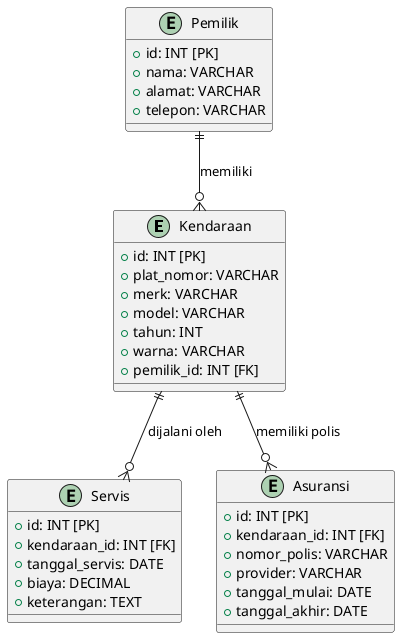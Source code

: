 @startuml
entity "Kendaraan" as Kendaraan {
  +id: INT [PK]
  +plat_nomor: VARCHAR
  +merk: VARCHAR
  +model: VARCHAR
  +tahun: INT
  +warna: VARCHAR
  +pemilik_id: INT [FK]
}

entity "Pemilik" as Pemilik {
  +id: INT [PK]
  +nama: VARCHAR
  +alamat: VARCHAR
  +telepon: VARCHAR
}

entity "Servis" as Servis {
  +id: INT [PK]
  +kendaraan_id: INT [FK]
  +tanggal_servis: DATE
  +biaya: DECIMAL
  +keterangan: TEXT
}

entity "Asuransi" as Asuransi {
  +id: INT [PK]
  +kendaraan_id: INT [FK]
  +nomor_polis: VARCHAR
  +provider: VARCHAR
  +tanggal_mulai: DATE
  +tanggal_akhir: DATE
}

Pemilik ||--o{ Kendaraan : "memiliki"
Kendaraan ||--o{ Servis : "dijalani oleh"
Kendaraan ||--o{ Asuransi : "memiliki polis"
@enduml
